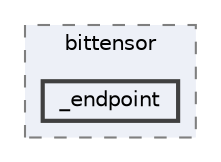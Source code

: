 digraph "/Users/macthrasher/bittensor/bittensor/_endpoint"
{
 // LATEX_PDF_SIZE
  bgcolor="transparent";
  edge [fontname=Helvetica,fontsize=10,labelfontname=Helvetica,labelfontsize=10];
  node [fontname=Helvetica,fontsize=10,shape=box,height=0.2,width=0.4];
  compound=true
  subgraph clusterdir_f169d542b9721b111e65b1075befb384 {
    graph [ bgcolor="#edf0f7", pencolor="grey50", label="bittensor", fontname=Helvetica,fontsize=10 style="filled,dashed", URL="dir_f169d542b9721b111e65b1075befb384.html",tooltip=""]
  dir_f6a62f16aaa32a911560c6f595c42778 [label="_endpoint", fillcolor="#edf0f7", color="grey25", style="filled,bold", URL="dir_f6a62f16aaa32a911560c6f595c42778.html",tooltip=""];
  }
}
